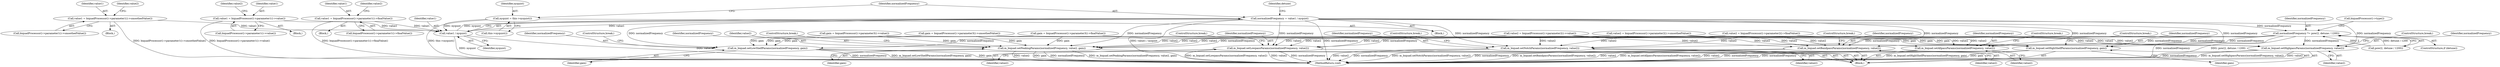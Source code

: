 digraph "1_Chrome_c391f54a210dd792f140650b886e92480d8eaf9e_2@integer" {
"1000164" [label="(Call,normalizedFrequency = value1 / nyquist)"];
"1000166" [label="(Call,value1 / nyquist)"];
"1000133" [label="(Call,value1 = biquadProcessor()->parameter1()->smoothedValue())"];
"1000147" [label="(Call,value1 = biquadProcessor()->parameter1()->value())"];
"1000117" [label="(Call,value1 = biquadProcessor()->parameter1()->finalValue())"];
"1000160" [label="(Call,nyquist = this->nyquist())"];
"1000171" [label="(Call,normalizedFrequency *= pow(2, detune / 1200))"];
"1000182" [label="(Call,m_biquad.setLowpassParams(normalizedFrequency, value2))"];
"1000187" [label="(Call,m_biquad.setHighpassParams(normalizedFrequency, value2))"];
"1000192" [label="(Call,m_biquad.setBandpassParams(normalizedFrequency, value2))"];
"1000197" [label="(Call,m_biquad.setLowShelfParams(normalizedFrequency, gain))"];
"1000202" [label="(Call,m_biquad.setHighShelfParams(normalizedFrequency, gain))"];
"1000207" [label="(Call,m_biquad.setPeakingParams(normalizedFrequency, value2, gain))"];
"1000213" [label="(Call,m_biquad.setNotchParams(normalizedFrequency, value2))"];
"1000218" [label="(Call,m_biquad.setAllpassParams(normalizedFrequency, value2))"];
"1000195" [label="(ControlStructure,break;)"];
"1000194" [label="(Identifier,value2)"];
"1000180" [label="(Block,)"];
"1000162" [label="(Call,this->nyquist())"];
"1000117" [label="(Call,value1 = biquadProcessor()->parameter1()->finalValue())"];
"1000119" [label="(Call,biquadProcessor()->parameter1()->finalValue())"];
"1000205" [label="(ControlStructure,break;)"];
"1000183" [label="(Identifier,normalizedFrequency)"];
"1000200" [label="(ControlStructure,break;)"];
"1000153" [label="(Call,gain = biquadProcessor()->parameter3()->value())"];
"1000168" [label="(Identifier,nyquist)"];
"1000123" [label="(Call,gain = biquadProcessor()->parameter3()->finalValue())"];
"1000118" [label="(Identifier,value1)"];
"1000173" [label="(Call,pow(2, detune / 1200))"];
"1000136" [label="(Call,value2 = biquadProcessor()->parameter2()->smoothedValue())"];
"1000170" [label="(Identifier,detune)"];
"1000161" [label="(Identifier,nyquist)"];
"1000203" [label="(Identifier,normalizedFrequency)"];
"1000135" [label="(Call,biquadProcessor()->parameter1()->smoothedValue())"];
"1000150" [label="(Call,value2 = biquadProcessor()->parameter2()->value())"];
"1000151" [label="(Identifier,value2)"];
"1000192" [label="(Call,m_biquad.setBandpassParams(normalizedFrequency, value2))"];
"1000164" [label="(Call,normalizedFrequency = value1 / nyquist)"];
"1000216" [label="(ControlStructure,break;)"];
"1000219" [label="(Identifier,normalizedFrequency)"];
"1000147" [label="(Call,value1 = biquadProcessor()->parameter1()->value())"];
"1000160" [label="(Call,nyquist = this->nyquist())"];
"1000169" [label="(ControlStructure,if (detune))"];
"1000209" [label="(Identifier,value2)"];
"1000165" [label="(Identifier,normalizedFrequency)"];
"1000222" [label="(MethodReturn,void)"];
"1000185" [label="(ControlStructure,break;)"];
"1000198" [label="(Identifier,normalizedFrequency)"];
"1000133" [label="(Call,value1 = biquadProcessor()->parameter1()->smoothedValue())"];
"1000202" [label="(Call,m_biquad.setHighShelfParams(normalizedFrequency, gain))"];
"1000134" [label="(Identifier,value1)"];
"1000197" [label="(Call,m_biquad.setLowShelfParams(normalizedFrequency, gain))"];
"1000211" [label="(ControlStructure,break;)"];
"1000149" [label="(Call,biquadProcessor()->parameter1()->value())"];
"1000221" [label="(ControlStructure,break;)"];
"1000184" [label="(Identifier,value2)"];
"1000220" [label="(Identifier,value2)"];
"1000193" [label="(Identifier,normalizedFrequency)"];
"1000187" [label="(Call,m_biquad.setHighpassParams(normalizedFrequency, value2))"];
"1000189" [label="(Identifier,value2)"];
"1000207" [label="(Call,m_biquad.setPeakingParams(normalizedFrequency, value2, gain))"];
"1000199" [label="(Identifier,gain)"];
"1000132" [label="(Block,)"];
"1000116" [label="(Block,)"];
"1000139" [label="(Call,gain = biquadProcessor()->parameter3()->smoothedValue())"];
"1000210" [label="(Identifier,gain)"];
"1000120" [label="(Call,value2 = biquadProcessor()->parameter2()->finalValue())"];
"1000167" [label="(Identifier,value1)"];
"1000137" [label="(Identifier,value2)"];
"1000204" [label="(Identifier,gain)"];
"1000214" [label="(Identifier,normalizedFrequency)"];
"1000148" [label="(Identifier,value1)"];
"1000179" [label="(Call,biquadProcessor()->type())"];
"1000171" [label="(Call,normalizedFrequency *= pow(2, detune / 1200))"];
"1000146" [label="(Block,)"];
"1000188" [label="(Identifier,normalizedFrequency)"];
"1000166" [label="(Call,value1 / nyquist)"];
"1000121" [label="(Identifier,value2)"];
"1000218" [label="(Call,m_biquad.setAllpassParams(normalizedFrequency, value2))"];
"1000208" [label="(Identifier,normalizedFrequency)"];
"1000182" [label="(Call,m_biquad.setLowpassParams(normalizedFrequency, value2))"];
"1000213" [label="(Call,m_biquad.setNotchParams(normalizedFrequency, value2))"];
"1000109" [label="(Block,)"];
"1000190" [label="(ControlStructure,break;)"];
"1000172" [label="(Identifier,normalizedFrequency)"];
"1000215" [label="(Identifier,value2)"];
"1000164" -> "1000109"  [label="AST: "];
"1000164" -> "1000166"  [label="CFG: "];
"1000165" -> "1000164"  [label="AST: "];
"1000166" -> "1000164"  [label="AST: "];
"1000170" -> "1000164"  [label="CFG: "];
"1000164" -> "1000222"  [label="DDG: value1 / nyquist"];
"1000164" -> "1000222"  [label="DDG: normalizedFrequency"];
"1000166" -> "1000164"  [label="DDG: value1"];
"1000166" -> "1000164"  [label="DDG: nyquist"];
"1000164" -> "1000171"  [label="DDG: normalizedFrequency"];
"1000164" -> "1000182"  [label="DDG: normalizedFrequency"];
"1000164" -> "1000187"  [label="DDG: normalizedFrequency"];
"1000164" -> "1000192"  [label="DDG: normalizedFrequency"];
"1000164" -> "1000197"  [label="DDG: normalizedFrequency"];
"1000164" -> "1000202"  [label="DDG: normalizedFrequency"];
"1000164" -> "1000207"  [label="DDG: normalizedFrequency"];
"1000164" -> "1000213"  [label="DDG: normalizedFrequency"];
"1000164" -> "1000218"  [label="DDG: normalizedFrequency"];
"1000166" -> "1000168"  [label="CFG: "];
"1000167" -> "1000166"  [label="AST: "];
"1000168" -> "1000166"  [label="AST: "];
"1000166" -> "1000222"  [label="DDG: nyquist"];
"1000166" -> "1000222"  [label="DDG: value1"];
"1000133" -> "1000166"  [label="DDG: value1"];
"1000147" -> "1000166"  [label="DDG: value1"];
"1000117" -> "1000166"  [label="DDG: value1"];
"1000160" -> "1000166"  [label="DDG: nyquist"];
"1000133" -> "1000132"  [label="AST: "];
"1000133" -> "1000135"  [label="CFG: "];
"1000134" -> "1000133"  [label="AST: "];
"1000135" -> "1000133"  [label="AST: "];
"1000137" -> "1000133"  [label="CFG: "];
"1000133" -> "1000222"  [label="DDG: biquadProcessor()->parameter1()->smoothedValue()"];
"1000147" -> "1000146"  [label="AST: "];
"1000147" -> "1000149"  [label="CFG: "];
"1000148" -> "1000147"  [label="AST: "];
"1000149" -> "1000147"  [label="AST: "];
"1000151" -> "1000147"  [label="CFG: "];
"1000147" -> "1000222"  [label="DDG: biquadProcessor()->parameter1()->value()"];
"1000117" -> "1000116"  [label="AST: "];
"1000117" -> "1000119"  [label="CFG: "];
"1000118" -> "1000117"  [label="AST: "];
"1000119" -> "1000117"  [label="AST: "];
"1000121" -> "1000117"  [label="CFG: "];
"1000117" -> "1000222"  [label="DDG: biquadProcessor()->parameter1()->finalValue()"];
"1000160" -> "1000109"  [label="AST: "];
"1000160" -> "1000162"  [label="CFG: "];
"1000161" -> "1000160"  [label="AST: "];
"1000162" -> "1000160"  [label="AST: "];
"1000165" -> "1000160"  [label="CFG: "];
"1000160" -> "1000222"  [label="DDG: this->nyquist()"];
"1000171" -> "1000169"  [label="AST: "];
"1000171" -> "1000173"  [label="CFG: "];
"1000172" -> "1000171"  [label="AST: "];
"1000173" -> "1000171"  [label="AST: "];
"1000179" -> "1000171"  [label="CFG: "];
"1000171" -> "1000222"  [label="DDG: normalizedFrequency"];
"1000171" -> "1000222"  [label="DDG: pow(2, detune / 1200)"];
"1000173" -> "1000171"  [label="DDG: 2"];
"1000173" -> "1000171"  [label="DDG: detune / 1200"];
"1000171" -> "1000182"  [label="DDG: normalizedFrequency"];
"1000171" -> "1000187"  [label="DDG: normalizedFrequency"];
"1000171" -> "1000192"  [label="DDG: normalizedFrequency"];
"1000171" -> "1000197"  [label="DDG: normalizedFrequency"];
"1000171" -> "1000202"  [label="DDG: normalizedFrequency"];
"1000171" -> "1000207"  [label="DDG: normalizedFrequency"];
"1000171" -> "1000213"  [label="DDG: normalizedFrequency"];
"1000171" -> "1000218"  [label="DDG: normalizedFrequency"];
"1000182" -> "1000180"  [label="AST: "];
"1000182" -> "1000184"  [label="CFG: "];
"1000183" -> "1000182"  [label="AST: "];
"1000184" -> "1000182"  [label="AST: "];
"1000185" -> "1000182"  [label="CFG: "];
"1000182" -> "1000222"  [label="DDG: m_biquad.setLowpassParams(normalizedFrequency, value2)"];
"1000182" -> "1000222"  [label="DDG: value2"];
"1000182" -> "1000222"  [label="DDG: normalizedFrequency"];
"1000150" -> "1000182"  [label="DDG: value2"];
"1000120" -> "1000182"  [label="DDG: value2"];
"1000136" -> "1000182"  [label="DDG: value2"];
"1000187" -> "1000180"  [label="AST: "];
"1000187" -> "1000189"  [label="CFG: "];
"1000188" -> "1000187"  [label="AST: "];
"1000189" -> "1000187"  [label="AST: "];
"1000190" -> "1000187"  [label="CFG: "];
"1000187" -> "1000222"  [label="DDG: normalizedFrequency"];
"1000187" -> "1000222"  [label="DDG: m_biquad.setHighpassParams(normalizedFrequency, value2)"];
"1000187" -> "1000222"  [label="DDG: value2"];
"1000150" -> "1000187"  [label="DDG: value2"];
"1000120" -> "1000187"  [label="DDG: value2"];
"1000136" -> "1000187"  [label="DDG: value2"];
"1000192" -> "1000180"  [label="AST: "];
"1000192" -> "1000194"  [label="CFG: "];
"1000193" -> "1000192"  [label="AST: "];
"1000194" -> "1000192"  [label="AST: "];
"1000195" -> "1000192"  [label="CFG: "];
"1000192" -> "1000222"  [label="DDG: value2"];
"1000192" -> "1000222"  [label="DDG: normalizedFrequency"];
"1000192" -> "1000222"  [label="DDG: m_biquad.setBandpassParams(normalizedFrequency, value2)"];
"1000150" -> "1000192"  [label="DDG: value2"];
"1000120" -> "1000192"  [label="DDG: value2"];
"1000136" -> "1000192"  [label="DDG: value2"];
"1000197" -> "1000180"  [label="AST: "];
"1000197" -> "1000199"  [label="CFG: "];
"1000198" -> "1000197"  [label="AST: "];
"1000199" -> "1000197"  [label="AST: "];
"1000200" -> "1000197"  [label="CFG: "];
"1000197" -> "1000222"  [label="DDG: m_biquad.setLowShelfParams(normalizedFrequency, gain)"];
"1000197" -> "1000222"  [label="DDG: gain"];
"1000197" -> "1000222"  [label="DDG: normalizedFrequency"];
"1000139" -> "1000197"  [label="DDG: gain"];
"1000153" -> "1000197"  [label="DDG: gain"];
"1000123" -> "1000197"  [label="DDG: gain"];
"1000202" -> "1000180"  [label="AST: "];
"1000202" -> "1000204"  [label="CFG: "];
"1000203" -> "1000202"  [label="AST: "];
"1000204" -> "1000202"  [label="AST: "];
"1000205" -> "1000202"  [label="CFG: "];
"1000202" -> "1000222"  [label="DDG: normalizedFrequency"];
"1000202" -> "1000222"  [label="DDG: m_biquad.setHighShelfParams(normalizedFrequency, gain)"];
"1000202" -> "1000222"  [label="DDG: gain"];
"1000139" -> "1000202"  [label="DDG: gain"];
"1000153" -> "1000202"  [label="DDG: gain"];
"1000123" -> "1000202"  [label="DDG: gain"];
"1000207" -> "1000180"  [label="AST: "];
"1000207" -> "1000210"  [label="CFG: "];
"1000208" -> "1000207"  [label="AST: "];
"1000209" -> "1000207"  [label="AST: "];
"1000210" -> "1000207"  [label="AST: "];
"1000211" -> "1000207"  [label="CFG: "];
"1000207" -> "1000222"  [label="DDG: value2"];
"1000207" -> "1000222"  [label="DDG: gain"];
"1000207" -> "1000222"  [label="DDG: normalizedFrequency"];
"1000207" -> "1000222"  [label="DDG: m_biquad.setPeakingParams(normalizedFrequency, value2, gain)"];
"1000150" -> "1000207"  [label="DDG: value2"];
"1000120" -> "1000207"  [label="DDG: value2"];
"1000136" -> "1000207"  [label="DDG: value2"];
"1000139" -> "1000207"  [label="DDG: gain"];
"1000153" -> "1000207"  [label="DDG: gain"];
"1000123" -> "1000207"  [label="DDG: gain"];
"1000213" -> "1000180"  [label="AST: "];
"1000213" -> "1000215"  [label="CFG: "];
"1000214" -> "1000213"  [label="AST: "];
"1000215" -> "1000213"  [label="AST: "];
"1000216" -> "1000213"  [label="CFG: "];
"1000213" -> "1000222"  [label="DDG: normalizedFrequency"];
"1000213" -> "1000222"  [label="DDG: m_biquad.setNotchParams(normalizedFrequency, value2)"];
"1000213" -> "1000222"  [label="DDG: value2"];
"1000150" -> "1000213"  [label="DDG: value2"];
"1000120" -> "1000213"  [label="DDG: value2"];
"1000136" -> "1000213"  [label="DDG: value2"];
"1000218" -> "1000180"  [label="AST: "];
"1000218" -> "1000220"  [label="CFG: "];
"1000219" -> "1000218"  [label="AST: "];
"1000220" -> "1000218"  [label="AST: "];
"1000221" -> "1000218"  [label="CFG: "];
"1000218" -> "1000222"  [label="DDG: normalizedFrequency"];
"1000218" -> "1000222"  [label="DDG: m_biquad.setAllpassParams(normalizedFrequency, value2)"];
"1000218" -> "1000222"  [label="DDG: value2"];
"1000150" -> "1000218"  [label="DDG: value2"];
"1000120" -> "1000218"  [label="DDG: value2"];
"1000136" -> "1000218"  [label="DDG: value2"];
}
